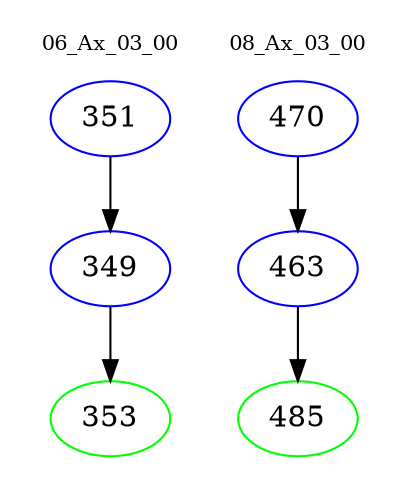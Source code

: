 digraph{
subgraph cluster_0 {
color = white
label = "06_Ax_03_00";
fontsize=10;
T0_351 [label="351", color="blue"]
T0_351 -> T0_349 [color="black"]
T0_349 [label="349", color="blue"]
T0_349 -> T0_353 [color="black"]
T0_353 [label="353", color="green"]
}
subgraph cluster_1 {
color = white
label = "08_Ax_03_00";
fontsize=10;
T1_470 [label="470", color="blue"]
T1_470 -> T1_463 [color="black"]
T1_463 [label="463", color="blue"]
T1_463 -> T1_485 [color="black"]
T1_485 [label="485", color="green"]
}
}
